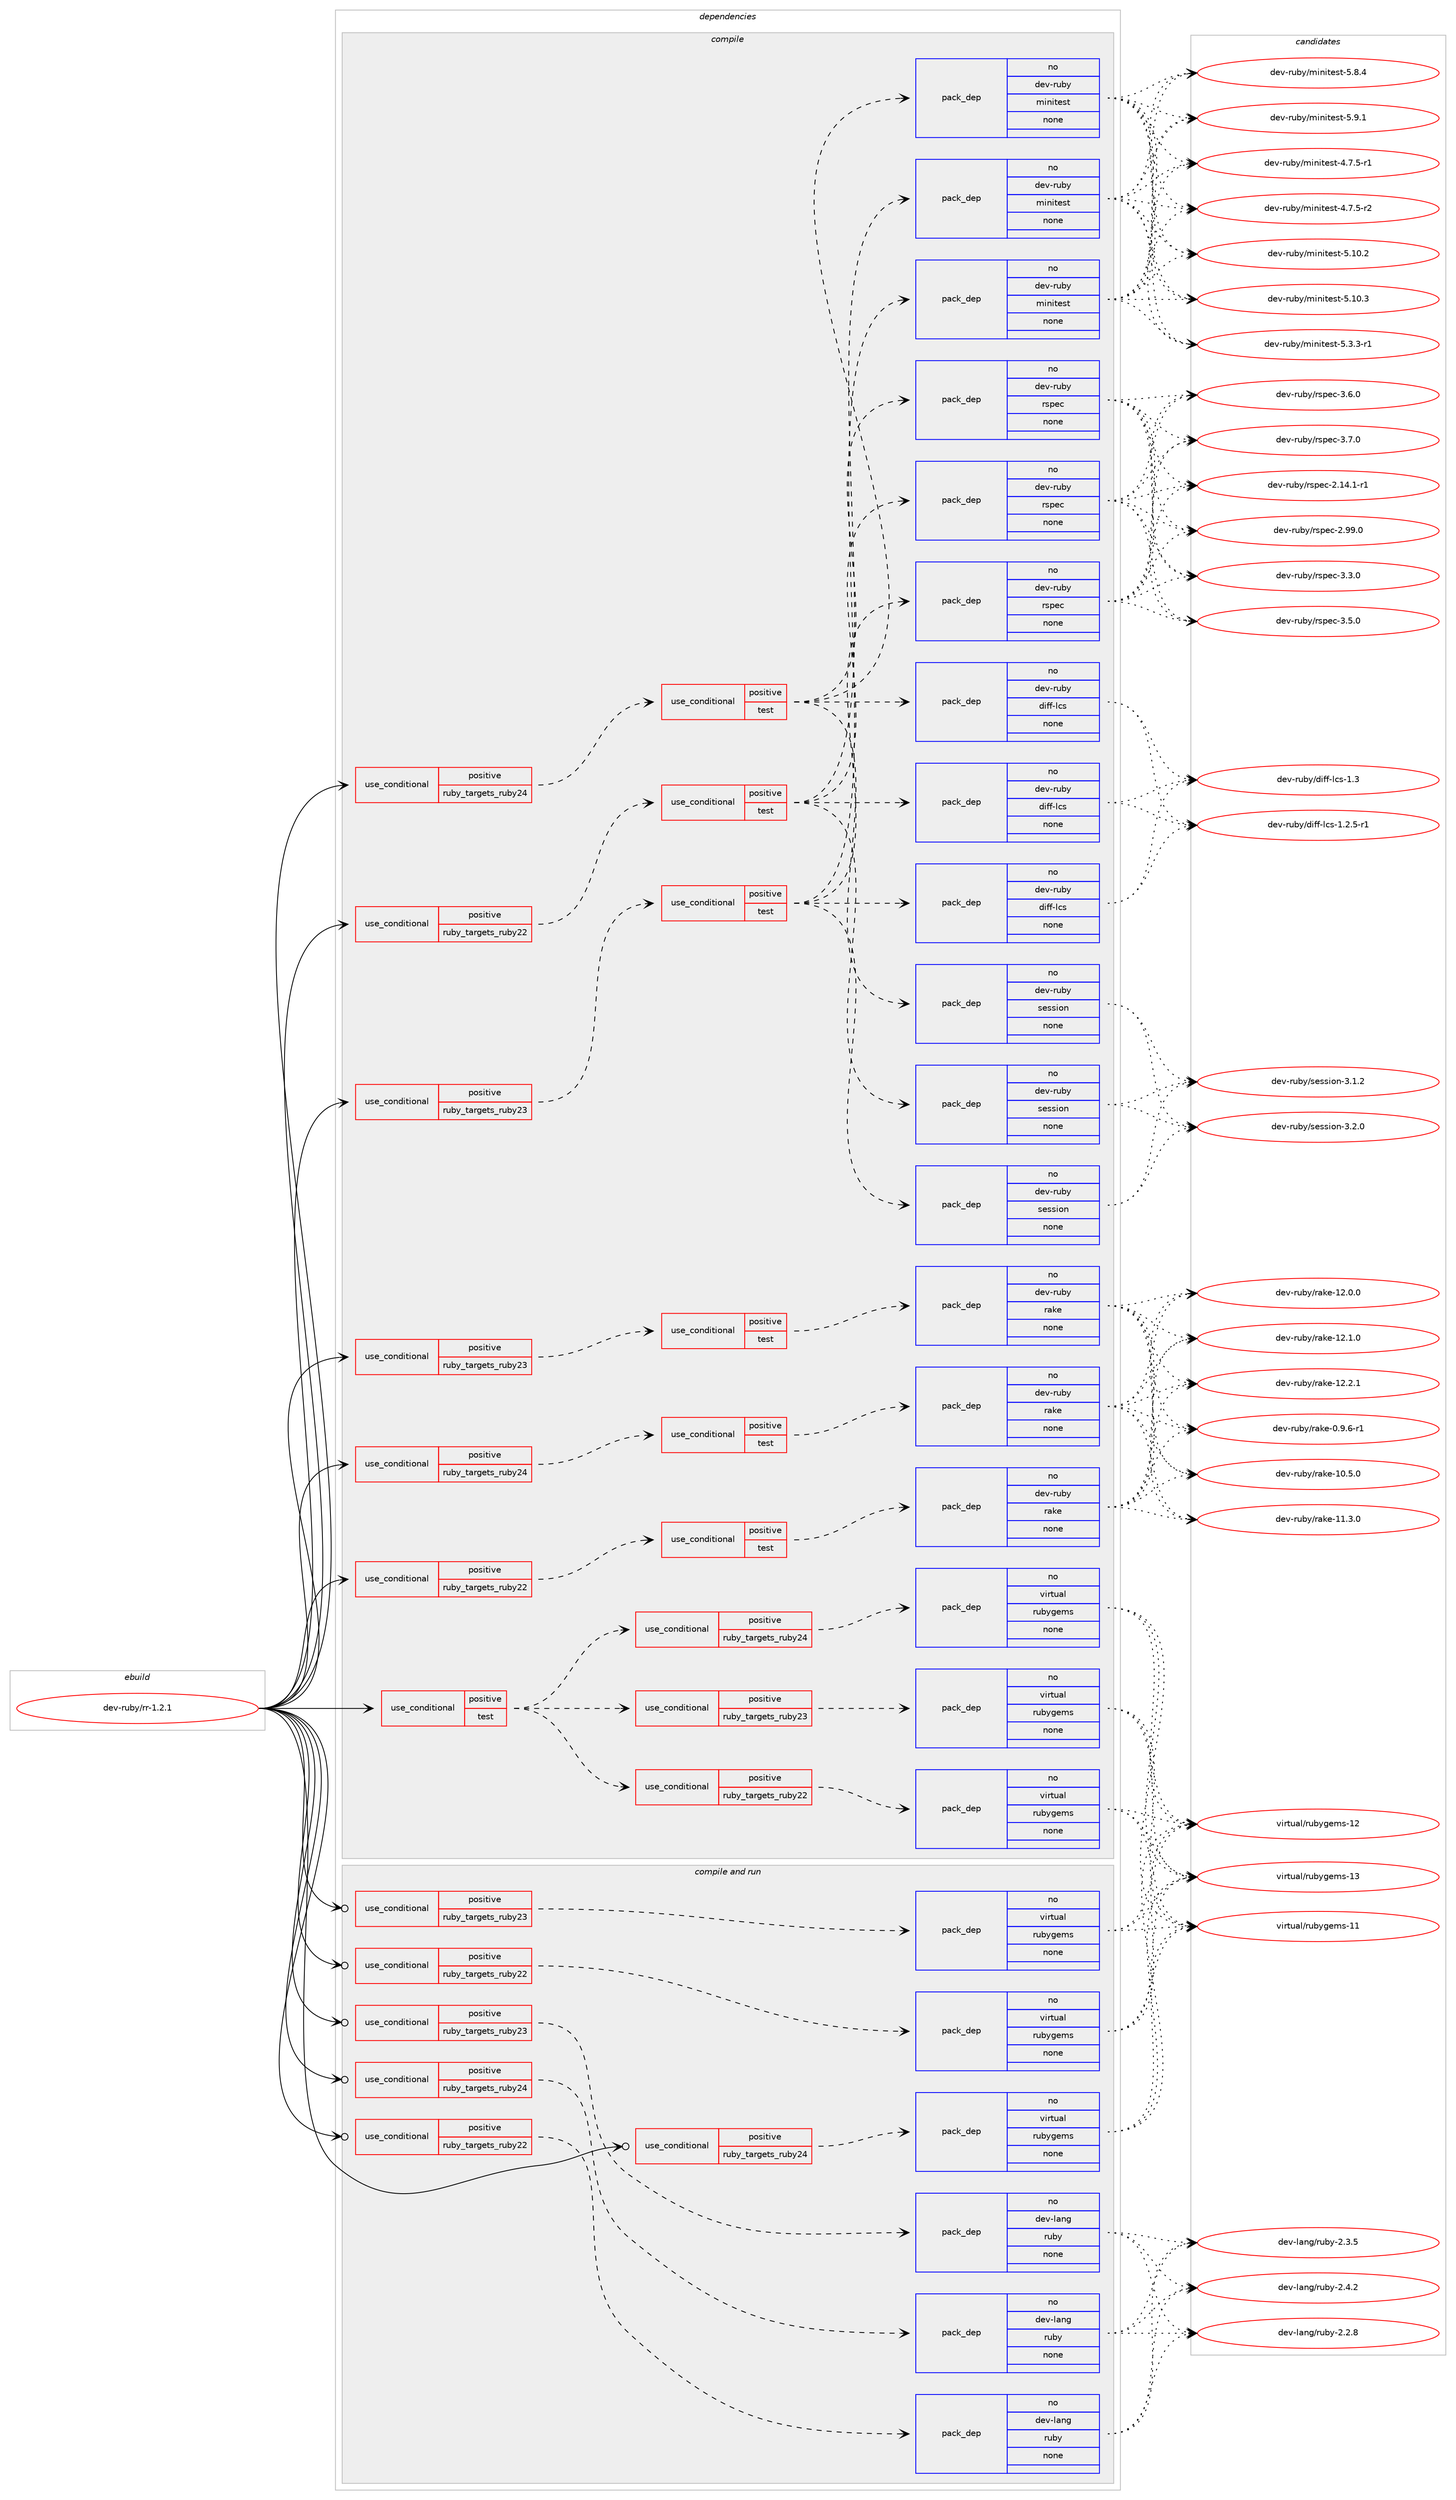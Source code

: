 digraph prolog {

# *************
# Graph options
# *************

newrank=true;
concentrate=true;
compound=true;
graph [rankdir=LR,fontname=Helvetica,fontsize=10,ranksep=1.5];#, ranksep=2.5, nodesep=0.2];
edge  [arrowhead=vee];
node  [fontname=Helvetica,fontsize=10];

# **********
# The ebuild
# **********

subgraph cluster_leftcol {
color=gray;
rank=same;
label=<<i>ebuild</i>>;
id [label="dev-ruby/rr-1.2.1", color=red, width=4, href="../dev-ruby/rr-1.2.1.svg"];
}

# ****************
# The dependencies
# ****************

subgraph cluster_midcol {
color=gray;
label=<<i>dependencies</i>>;
subgraph cluster_compile {
fillcolor="#eeeeee";
style=filled;
label=<<i>compile</i>>;
subgraph cond69415 {
dependency263160 [label=<<TABLE BORDER="0" CELLBORDER="1" CELLSPACING="0" CELLPADDING="4"><TR><TD ROWSPAN="3" CELLPADDING="10">use_conditional</TD></TR><TR><TD>positive</TD></TR><TR><TD>ruby_targets_ruby22</TD></TR></TABLE>>, shape=none, color=red];
subgraph cond69416 {
dependency263161 [label=<<TABLE BORDER="0" CELLBORDER="1" CELLSPACING="0" CELLPADDING="4"><TR><TD ROWSPAN="3" CELLPADDING="10">use_conditional</TD></TR><TR><TD>positive</TD></TR><TR><TD>test</TD></TR></TABLE>>, shape=none, color=red];
subgraph pack189631 {
dependency263162 [label=<<TABLE BORDER="0" CELLBORDER="1" CELLSPACING="0" CELLPADDING="4" WIDTH="220"><TR><TD ROWSPAN="6" CELLPADDING="30">pack_dep</TD></TR><TR><TD WIDTH="110">no</TD></TR><TR><TD>dev-ruby</TD></TR><TR><TD>rake</TD></TR><TR><TD>none</TD></TR><TR><TD></TD></TR></TABLE>>, shape=none, color=blue];
}
dependency263161:e -> dependency263162:w [weight=20,style="dashed",arrowhead="vee"];
}
dependency263160:e -> dependency263161:w [weight=20,style="dashed",arrowhead="vee"];
}
id:e -> dependency263160:w [weight=20,style="solid",arrowhead="vee"];
subgraph cond69417 {
dependency263163 [label=<<TABLE BORDER="0" CELLBORDER="1" CELLSPACING="0" CELLPADDING="4"><TR><TD ROWSPAN="3" CELLPADDING="10">use_conditional</TD></TR><TR><TD>positive</TD></TR><TR><TD>ruby_targets_ruby22</TD></TR></TABLE>>, shape=none, color=red];
subgraph cond69418 {
dependency263164 [label=<<TABLE BORDER="0" CELLBORDER="1" CELLSPACING="0" CELLPADDING="4"><TR><TD ROWSPAN="3" CELLPADDING="10">use_conditional</TD></TR><TR><TD>positive</TD></TR><TR><TD>test</TD></TR></TABLE>>, shape=none, color=red];
subgraph pack189632 {
dependency263165 [label=<<TABLE BORDER="0" CELLBORDER="1" CELLSPACING="0" CELLPADDING="4" WIDTH="220"><TR><TD ROWSPAN="6" CELLPADDING="30">pack_dep</TD></TR><TR><TD WIDTH="110">no</TD></TR><TR><TD>dev-ruby</TD></TR><TR><TD>rspec</TD></TR><TR><TD>none</TD></TR><TR><TD></TD></TR></TABLE>>, shape=none, color=blue];
}
dependency263164:e -> dependency263165:w [weight=20,style="dashed",arrowhead="vee"];
subgraph pack189633 {
dependency263166 [label=<<TABLE BORDER="0" CELLBORDER="1" CELLSPACING="0" CELLPADDING="4" WIDTH="220"><TR><TD ROWSPAN="6" CELLPADDING="30">pack_dep</TD></TR><TR><TD WIDTH="110">no</TD></TR><TR><TD>dev-ruby</TD></TR><TR><TD>minitest</TD></TR><TR><TD>none</TD></TR><TR><TD></TD></TR></TABLE>>, shape=none, color=blue];
}
dependency263164:e -> dependency263166:w [weight=20,style="dashed",arrowhead="vee"];
subgraph pack189634 {
dependency263167 [label=<<TABLE BORDER="0" CELLBORDER="1" CELLSPACING="0" CELLPADDING="4" WIDTH="220"><TR><TD ROWSPAN="6" CELLPADDING="30">pack_dep</TD></TR><TR><TD WIDTH="110">no</TD></TR><TR><TD>dev-ruby</TD></TR><TR><TD>session</TD></TR><TR><TD>none</TD></TR><TR><TD></TD></TR></TABLE>>, shape=none, color=blue];
}
dependency263164:e -> dependency263167:w [weight=20,style="dashed",arrowhead="vee"];
subgraph pack189635 {
dependency263168 [label=<<TABLE BORDER="0" CELLBORDER="1" CELLSPACING="0" CELLPADDING="4" WIDTH="220"><TR><TD ROWSPAN="6" CELLPADDING="30">pack_dep</TD></TR><TR><TD WIDTH="110">no</TD></TR><TR><TD>dev-ruby</TD></TR><TR><TD>diff-lcs</TD></TR><TR><TD>none</TD></TR><TR><TD></TD></TR></TABLE>>, shape=none, color=blue];
}
dependency263164:e -> dependency263168:w [weight=20,style="dashed",arrowhead="vee"];
}
dependency263163:e -> dependency263164:w [weight=20,style="dashed",arrowhead="vee"];
}
id:e -> dependency263163:w [weight=20,style="solid",arrowhead="vee"];
subgraph cond69419 {
dependency263169 [label=<<TABLE BORDER="0" CELLBORDER="1" CELLSPACING="0" CELLPADDING="4"><TR><TD ROWSPAN="3" CELLPADDING="10">use_conditional</TD></TR><TR><TD>positive</TD></TR><TR><TD>ruby_targets_ruby23</TD></TR></TABLE>>, shape=none, color=red];
subgraph cond69420 {
dependency263170 [label=<<TABLE BORDER="0" CELLBORDER="1" CELLSPACING="0" CELLPADDING="4"><TR><TD ROWSPAN="3" CELLPADDING="10">use_conditional</TD></TR><TR><TD>positive</TD></TR><TR><TD>test</TD></TR></TABLE>>, shape=none, color=red];
subgraph pack189636 {
dependency263171 [label=<<TABLE BORDER="0" CELLBORDER="1" CELLSPACING="0" CELLPADDING="4" WIDTH="220"><TR><TD ROWSPAN="6" CELLPADDING="30">pack_dep</TD></TR><TR><TD WIDTH="110">no</TD></TR><TR><TD>dev-ruby</TD></TR><TR><TD>rake</TD></TR><TR><TD>none</TD></TR><TR><TD></TD></TR></TABLE>>, shape=none, color=blue];
}
dependency263170:e -> dependency263171:w [weight=20,style="dashed",arrowhead="vee"];
}
dependency263169:e -> dependency263170:w [weight=20,style="dashed",arrowhead="vee"];
}
id:e -> dependency263169:w [weight=20,style="solid",arrowhead="vee"];
subgraph cond69421 {
dependency263172 [label=<<TABLE BORDER="0" CELLBORDER="1" CELLSPACING="0" CELLPADDING="4"><TR><TD ROWSPAN="3" CELLPADDING="10">use_conditional</TD></TR><TR><TD>positive</TD></TR><TR><TD>ruby_targets_ruby23</TD></TR></TABLE>>, shape=none, color=red];
subgraph cond69422 {
dependency263173 [label=<<TABLE BORDER="0" CELLBORDER="1" CELLSPACING="0" CELLPADDING="4"><TR><TD ROWSPAN="3" CELLPADDING="10">use_conditional</TD></TR><TR><TD>positive</TD></TR><TR><TD>test</TD></TR></TABLE>>, shape=none, color=red];
subgraph pack189637 {
dependency263174 [label=<<TABLE BORDER="0" CELLBORDER="1" CELLSPACING="0" CELLPADDING="4" WIDTH="220"><TR><TD ROWSPAN="6" CELLPADDING="30">pack_dep</TD></TR><TR><TD WIDTH="110">no</TD></TR><TR><TD>dev-ruby</TD></TR><TR><TD>rspec</TD></TR><TR><TD>none</TD></TR><TR><TD></TD></TR></TABLE>>, shape=none, color=blue];
}
dependency263173:e -> dependency263174:w [weight=20,style="dashed",arrowhead="vee"];
subgraph pack189638 {
dependency263175 [label=<<TABLE BORDER="0" CELLBORDER="1" CELLSPACING="0" CELLPADDING="4" WIDTH="220"><TR><TD ROWSPAN="6" CELLPADDING="30">pack_dep</TD></TR><TR><TD WIDTH="110">no</TD></TR><TR><TD>dev-ruby</TD></TR><TR><TD>minitest</TD></TR><TR><TD>none</TD></TR><TR><TD></TD></TR></TABLE>>, shape=none, color=blue];
}
dependency263173:e -> dependency263175:w [weight=20,style="dashed",arrowhead="vee"];
subgraph pack189639 {
dependency263176 [label=<<TABLE BORDER="0" CELLBORDER="1" CELLSPACING="0" CELLPADDING="4" WIDTH="220"><TR><TD ROWSPAN="6" CELLPADDING="30">pack_dep</TD></TR><TR><TD WIDTH="110">no</TD></TR><TR><TD>dev-ruby</TD></TR><TR><TD>session</TD></TR><TR><TD>none</TD></TR><TR><TD></TD></TR></TABLE>>, shape=none, color=blue];
}
dependency263173:e -> dependency263176:w [weight=20,style="dashed",arrowhead="vee"];
subgraph pack189640 {
dependency263177 [label=<<TABLE BORDER="0" CELLBORDER="1" CELLSPACING="0" CELLPADDING="4" WIDTH="220"><TR><TD ROWSPAN="6" CELLPADDING="30">pack_dep</TD></TR><TR><TD WIDTH="110">no</TD></TR><TR><TD>dev-ruby</TD></TR><TR><TD>diff-lcs</TD></TR><TR><TD>none</TD></TR><TR><TD></TD></TR></TABLE>>, shape=none, color=blue];
}
dependency263173:e -> dependency263177:w [weight=20,style="dashed",arrowhead="vee"];
}
dependency263172:e -> dependency263173:w [weight=20,style="dashed",arrowhead="vee"];
}
id:e -> dependency263172:w [weight=20,style="solid",arrowhead="vee"];
subgraph cond69423 {
dependency263178 [label=<<TABLE BORDER="0" CELLBORDER="1" CELLSPACING="0" CELLPADDING="4"><TR><TD ROWSPAN="3" CELLPADDING="10">use_conditional</TD></TR><TR><TD>positive</TD></TR><TR><TD>ruby_targets_ruby24</TD></TR></TABLE>>, shape=none, color=red];
subgraph cond69424 {
dependency263179 [label=<<TABLE BORDER="0" CELLBORDER="1" CELLSPACING="0" CELLPADDING="4"><TR><TD ROWSPAN="3" CELLPADDING="10">use_conditional</TD></TR><TR><TD>positive</TD></TR><TR><TD>test</TD></TR></TABLE>>, shape=none, color=red];
subgraph pack189641 {
dependency263180 [label=<<TABLE BORDER="0" CELLBORDER="1" CELLSPACING="0" CELLPADDING="4" WIDTH="220"><TR><TD ROWSPAN="6" CELLPADDING="30">pack_dep</TD></TR><TR><TD WIDTH="110">no</TD></TR><TR><TD>dev-ruby</TD></TR><TR><TD>rake</TD></TR><TR><TD>none</TD></TR><TR><TD></TD></TR></TABLE>>, shape=none, color=blue];
}
dependency263179:e -> dependency263180:w [weight=20,style="dashed",arrowhead="vee"];
}
dependency263178:e -> dependency263179:w [weight=20,style="dashed",arrowhead="vee"];
}
id:e -> dependency263178:w [weight=20,style="solid",arrowhead="vee"];
subgraph cond69425 {
dependency263181 [label=<<TABLE BORDER="0" CELLBORDER="1" CELLSPACING="0" CELLPADDING="4"><TR><TD ROWSPAN="3" CELLPADDING="10">use_conditional</TD></TR><TR><TD>positive</TD></TR><TR><TD>ruby_targets_ruby24</TD></TR></TABLE>>, shape=none, color=red];
subgraph cond69426 {
dependency263182 [label=<<TABLE BORDER="0" CELLBORDER="1" CELLSPACING="0" CELLPADDING="4"><TR><TD ROWSPAN="3" CELLPADDING="10">use_conditional</TD></TR><TR><TD>positive</TD></TR><TR><TD>test</TD></TR></TABLE>>, shape=none, color=red];
subgraph pack189642 {
dependency263183 [label=<<TABLE BORDER="0" CELLBORDER="1" CELLSPACING="0" CELLPADDING="4" WIDTH="220"><TR><TD ROWSPAN="6" CELLPADDING="30">pack_dep</TD></TR><TR><TD WIDTH="110">no</TD></TR><TR><TD>dev-ruby</TD></TR><TR><TD>rspec</TD></TR><TR><TD>none</TD></TR><TR><TD></TD></TR></TABLE>>, shape=none, color=blue];
}
dependency263182:e -> dependency263183:w [weight=20,style="dashed",arrowhead="vee"];
subgraph pack189643 {
dependency263184 [label=<<TABLE BORDER="0" CELLBORDER="1" CELLSPACING="0" CELLPADDING="4" WIDTH="220"><TR><TD ROWSPAN="6" CELLPADDING="30">pack_dep</TD></TR><TR><TD WIDTH="110">no</TD></TR><TR><TD>dev-ruby</TD></TR><TR><TD>minitest</TD></TR><TR><TD>none</TD></TR><TR><TD></TD></TR></TABLE>>, shape=none, color=blue];
}
dependency263182:e -> dependency263184:w [weight=20,style="dashed",arrowhead="vee"];
subgraph pack189644 {
dependency263185 [label=<<TABLE BORDER="0" CELLBORDER="1" CELLSPACING="0" CELLPADDING="4" WIDTH="220"><TR><TD ROWSPAN="6" CELLPADDING="30">pack_dep</TD></TR><TR><TD WIDTH="110">no</TD></TR><TR><TD>dev-ruby</TD></TR><TR><TD>session</TD></TR><TR><TD>none</TD></TR><TR><TD></TD></TR></TABLE>>, shape=none, color=blue];
}
dependency263182:e -> dependency263185:w [weight=20,style="dashed",arrowhead="vee"];
subgraph pack189645 {
dependency263186 [label=<<TABLE BORDER="0" CELLBORDER="1" CELLSPACING="0" CELLPADDING="4" WIDTH="220"><TR><TD ROWSPAN="6" CELLPADDING="30">pack_dep</TD></TR><TR><TD WIDTH="110">no</TD></TR><TR><TD>dev-ruby</TD></TR><TR><TD>diff-lcs</TD></TR><TR><TD>none</TD></TR><TR><TD></TD></TR></TABLE>>, shape=none, color=blue];
}
dependency263182:e -> dependency263186:w [weight=20,style="dashed",arrowhead="vee"];
}
dependency263181:e -> dependency263182:w [weight=20,style="dashed",arrowhead="vee"];
}
id:e -> dependency263181:w [weight=20,style="solid",arrowhead="vee"];
subgraph cond69427 {
dependency263187 [label=<<TABLE BORDER="0" CELLBORDER="1" CELLSPACING="0" CELLPADDING="4"><TR><TD ROWSPAN="3" CELLPADDING="10">use_conditional</TD></TR><TR><TD>positive</TD></TR><TR><TD>test</TD></TR></TABLE>>, shape=none, color=red];
subgraph cond69428 {
dependency263188 [label=<<TABLE BORDER="0" CELLBORDER="1" CELLSPACING="0" CELLPADDING="4"><TR><TD ROWSPAN="3" CELLPADDING="10">use_conditional</TD></TR><TR><TD>positive</TD></TR><TR><TD>ruby_targets_ruby22</TD></TR></TABLE>>, shape=none, color=red];
subgraph pack189646 {
dependency263189 [label=<<TABLE BORDER="0" CELLBORDER="1" CELLSPACING="0" CELLPADDING="4" WIDTH="220"><TR><TD ROWSPAN="6" CELLPADDING="30">pack_dep</TD></TR><TR><TD WIDTH="110">no</TD></TR><TR><TD>virtual</TD></TR><TR><TD>rubygems</TD></TR><TR><TD>none</TD></TR><TR><TD></TD></TR></TABLE>>, shape=none, color=blue];
}
dependency263188:e -> dependency263189:w [weight=20,style="dashed",arrowhead="vee"];
}
dependency263187:e -> dependency263188:w [weight=20,style="dashed",arrowhead="vee"];
subgraph cond69429 {
dependency263190 [label=<<TABLE BORDER="0" CELLBORDER="1" CELLSPACING="0" CELLPADDING="4"><TR><TD ROWSPAN="3" CELLPADDING="10">use_conditional</TD></TR><TR><TD>positive</TD></TR><TR><TD>ruby_targets_ruby23</TD></TR></TABLE>>, shape=none, color=red];
subgraph pack189647 {
dependency263191 [label=<<TABLE BORDER="0" CELLBORDER="1" CELLSPACING="0" CELLPADDING="4" WIDTH="220"><TR><TD ROWSPAN="6" CELLPADDING="30">pack_dep</TD></TR><TR><TD WIDTH="110">no</TD></TR><TR><TD>virtual</TD></TR><TR><TD>rubygems</TD></TR><TR><TD>none</TD></TR><TR><TD></TD></TR></TABLE>>, shape=none, color=blue];
}
dependency263190:e -> dependency263191:w [weight=20,style="dashed",arrowhead="vee"];
}
dependency263187:e -> dependency263190:w [weight=20,style="dashed",arrowhead="vee"];
subgraph cond69430 {
dependency263192 [label=<<TABLE BORDER="0" CELLBORDER="1" CELLSPACING="0" CELLPADDING="4"><TR><TD ROWSPAN="3" CELLPADDING="10">use_conditional</TD></TR><TR><TD>positive</TD></TR><TR><TD>ruby_targets_ruby24</TD></TR></TABLE>>, shape=none, color=red];
subgraph pack189648 {
dependency263193 [label=<<TABLE BORDER="0" CELLBORDER="1" CELLSPACING="0" CELLPADDING="4" WIDTH="220"><TR><TD ROWSPAN="6" CELLPADDING="30">pack_dep</TD></TR><TR><TD WIDTH="110">no</TD></TR><TR><TD>virtual</TD></TR><TR><TD>rubygems</TD></TR><TR><TD>none</TD></TR><TR><TD></TD></TR></TABLE>>, shape=none, color=blue];
}
dependency263192:e -> dependency263193:w [weight=20,style="dashed",arrowhead="vee"];
}
dependency263187:e -> dependency263192:w [weight=20,style="dashed",arrowhead="vee"];
}
id:e -> dependency263187:w [weight=20,style="solid",arrowhead="vee"];
}
subgraph cluster_compileandrun {
fillcolor="#eeeeee";
style=filled;
label=<<i>compile and run</i>>;
subgraph cond69431 {
dependency263194 [label=<<TABLE BORDER="0" CELLBORDER="1" CELLSPACING="0" CELLPADDING="4"><TR><TD ROWSPAN="3" CELLPADDING="10">use_conditional</TD></TR><TR><TD>positive</TD></TR><TR><TD>ruby_targets_ruby22</TD></TR></TABLE>>, shape=none, color=red];
subgraph pack189649 {
dependency263195 [label=<<TABLE BORDER="0" CELLBORDER="1" CELLSPACING="0" CELLPADDING="4" WIDTH="220"><TR><TD ROWSPAN="6" CELLPADDING="30">pack_dep</TD></TR><TR><TD WIDTH="110">no</TD></TR><TR><TD>dev-lang</TD></TR><TR><TD>ruby</TD></TR><TR><TD>none</TD></TR><TR><TD></TD></TR></TABLE>>, shape=none, color=blue];
}
dependency263194:e -> dependency263195:w [weight=20,style="dashed",arrowhead="vee"];
}
id:e -> dependency263194:w [weight=20,style="solid",arrowhead="odotvee"];
subgraph cond69432 {
dependency263196 [label=<<TABLE BORDER="0" CELLBORDER="1" CELLSPACING="0" CELLPADDING="4"><TR><TD ROWSPAN="3" CELLPADDING="10">use_conditional</TD></TR><TR><TD>positive</TD></TR><TR><TD>ruby_targets_ruby22</TD></TR></TABLE>>, shape=none, color=red];
subgraph pack189650 {
dependency263197 [label=<<TABLE BORDER="0" CELLBORDER="1" CELLSPACING="0" CELLPADDING="4" WIDTH="220"><TR><TD ROWSPAN="6" CELLPADDING="30">pack_dep</TD></TR><TR><TD WIDTH="110">no</TD></TR><TR><TD>virtual</TD></TR><TR><TD>rubygems</TD></TR><TR><TD>none</TD></TR><TR><TD></TD></TR></TABLE>>, shape=none, color=blue];
}
dependency263196:e -> dependency263197:w [weight=20,style="dashed",arrowhead="vee"];
}
id:e -> dependency263196:w [weight=20,style="solid",arrowhead="odotvee"];
subgraph cond69433 {
dependency263198 [label=<<TABLE BORDER="0" CELLBORDER="1" CELLSPACING="0" CELLPADDING="4"><TR><TD ROWSPAN="3" CELLPADDING="10">use_conditional</TD></TR><TR><TD>positive</TD></TR><TR><TD>ruby_targets_ruby23</TD></TR></TABLE>>, shape=none, color=red];
subgraph pack189651 {
dependency263199 [label=<<TABLE BORDER="0" CELLBORDER="1" CELLSPACING="0" CELLPADDING="4" WIDTH="220"><TR><TD ROWSPAN="6" CELLPADDING="30">pack_dep</TD></TR><TR><TD WIDTH="110">no</TD></TR><TR><TD>dev-lang</TD></TR><TR><TD>ruby</TD></TR><TR><TD>none</TD></TR><TR><TD></TD></TR></TABLE>>, shape=none, color=blue];
}
dependency263198:e -> dependency263199:w [weight=20,style="dashed",arrowhead="vee"];
}
id:e -> dependency263198:w [weight=20,style="solid",arrowhead="odotvee"];
subgraph cond69434 {
dependency263200 [label=<<TABLE BORDER="0" CELLBORDER="1" CELLSPACING="0" CELLPADDING="4"><TR><TD ROWSPAN="3" CELLPADDING="10">use_conditional</TD></TR><TR><TD>positive</TD></TR><TR><TD>ruby_targets_ruby23</TD></TR></TABLE>>, shape=none, color=red];
subgraph pack189652 {
dependency263201 [label=<<TABLE BORDER="0" CELLBORDER="1" CELLSPACING="0" CELLPADDING="4" WIDTH="220"><TR><TD ROWSPAN="6" CELLPADDING="30">pack_dep</TD></TR><TR><TD WIDTH="110">no</TD></TR><TR><TD>virtual</TD></TR><TR><TD>rubygems</TD></TR><TR><TD>none</TD></TR><TR><TD></TD></TR></TABLE>>, shape=none, color=blue];
}
dependency263200:e -> dependency263201:w [weight=20,style="dashed",arrowhead="vee"];
}
id:e -> dependency263200:w [weight=20,style="solid",arrowhead="odotvee"];
subgraph cond69435 {
dependency263202 [label=<<TABLE BORDER="0" CELLBORDER="1" CELLSPACING="0" CELLPADDING="4"><TR><TD ROWSPAN="3" CELLPADDING="10">use_conditional</TD></TR><TR><TD>positive</TD></TR><TR><TD>ruby_targets_ruby24</TD></TR></TABLE>>, shape=none, color=red];
subgraph pack189653 {
dependency263203 [label=<<TABLE BORDER="0" CELLBORDER="1" CELLSPACING="0" CELLPADDING="4" WIDTH="220"><TR><TD ROWSPAN="6" CELLPADDING="30">pack_dep</TD></TR><TR><TD WIDTH="110">no</TD></TR><TR><TD>dev-lang</TD></TR><TR><TD>ruby</TD></TR><TR><TD>none</TD></TR><TR><TD></TD></TR></TABLE>>, shape=none, color=blue];
}
dependency263202:e -> dependency263203:w [weight=20,style="dashed",arrowhead="vee"];
}
id:e -> dependency263202:w [weight=20,style="solid",arrowhead="odotvee"];
subgraph cond69436 {
dependency263204 [label=<<TABLE BORDER="0" CELLBORDER="1" CELLSPACING="0" CELLPADDING="4"><TR><TD ROWSPAN="3" CELLPADDING="10">use_conditional</TD></TR><TR><TD>positive</TD></TR><TR><TD>ruby_targets_ruby24</TD></TR></TABLE>>, shape=none, color=red];
subgraph pack189654 {
dependency263205 [label=<<TABLE BORDER="0" CELLBORDER="1" CELLSPACING="0" CELLPADDING="4" WIDTH="220"><TR><TD ROWSPAN="6" CELLPADDING="30">pack_dep</TD></TR><TR><TD WIDTH="110">no</TD></TR><TR><TD>virtual</TD></TR><TR><TD>rubygems</TD></TR><TR><TD>none</TD></TR><TR><TD></TD></TR></TABLE>>, shape=none, color=blue];
}
dependency263204:e -> dependency263205:w [weight=20,style="dashed",arrowhead="vee"];
}
id:e -> dependency263204:w [weight=20,style="solid",arrowhead="odotvee"];
}
subgraph cluster_run {
fillcolor="#eeeeee";
style=filled;
label=<<i>run</i>>;
}
}

# **************
# The candidates
# **************

subgraph cluster_choices {
rank=same;
color=gray;
label=<<i>candidates</i>>;

subgraph choice189631 {
color=black;
nodesep=1;
choice100101118451141179812147114971071014548465746544511449 [label="dev-ruby/rake-0.9.6-r1", color=red, width=4,href="../dev-ruby/rake-0.9.6-r1.svg"];
choice1001011184511411798121471149710710145494846534648 [label="dev-ruby/rake-10.5.0", color=red, width=4,href="../dev-ruby/rake-10.5.0.svg"];
choice1001011184511411798121471149710710145494946514648 [label="dev-ruby/rake-11.3.0", color=red, width=4,href="../dev-ruby/rake-11.3.0.svg"];
choice1001011184511411798121471149710710145495046484648 [label="dev-ruby/rake-12.0.0", color=red, width=4,href="../dev-ruby/rake-12.0.0.svg"];
choice1001011184511411798121471149710710145495046494648 [label="dev-ruby/rake-12.1.0", color=red, width=4,href="../dev-ruby/rake-12.1.0.svg"];
choice1001011184511411798121471149710710145495046504649 [label="dev-ruby/rake-12.2.1", color=red, width=4,href="../dev-ruby/rake-12.2.1.svg"];
dependency263162:e -> choice100101118451141179812147114971071014548465746544511449:w [style=dotted,weight="100"];
dependency263162:e -> choice1001011184511411798121471149710710145494846534648:w [style=dotted,weight="100"];
dependency263162:e -> choice1001011184511411798121471149710710145494946514648:w [style=dotted,weight="100"];
dependency263162:e -> choice1001011184511411798121471149710710145495046484648:w [style=dotted,weight="100"];
dependency263162:e -> choice1001011184511411798121471149710710145495046494648:w [style=dotted,weight="100"];
dependency263162:e -> choice1001011184511411798121471149710710145495046504649:w [style=dotted,weight="100"];
}
subgraph choice189632 {
color=black;
nodesep=1;
choice10010111845114117981214711411511210199455046495246494511449 [label="dev-ruby/rspec-2.14.1-r1", color=red, width=4,href="../dev-ruby/rspec-2.14.1-r1.svg"];
choice1001011184511411798121471141151121019945504657574648 [label="dev-ruby/rspec-2.99.0", color=red, width=4,href="../dev-ruby/rspec-2.99.0.svg"];
choice10010111845114117981214711411511210199455146514648 [label="dev-ruby/rspec-3.3.0", color=red, width=4,href="../dev-ruby/rspec-3.3.0.svg"];
choice10010111845114117981214711411511210199455146534648 [label="dev-ruby/rspec-3.5.0", color=red, width=4,href="../dev-ruby/rspec-3.5.0.svg"];
choice10010111845114117981214711411511210199455146544648 [label="dev-ruby/rspec-3.6.0", color=red, width=4,href="../dev-ruby/rspec-3.6.0.svg"];
choice10010111845114117981214711411511210199455146554648 [label="dev-ruby/rspec-3.7.0", color=red, width=4,href="../dev-ruby/rspec-3.7.0.svg"];
dependency263165:e -> choice10010111845114117981214711411511210199455046495246494511449:w [style=dotted,weight="100"];
dependency263165:e -> choice1001011184511411798121471141151121019945504657574648:w [style=dotted,weight="100"];
dependency263165:e -> choice10010111845114117981214711411511210199455146514648:w [style=dotted,weight="100"];
dependency263165:e -> choice10010111845114117981214711411511210199455146534648:w [style=dotted,weight="100"];
dependency263165:e -> choice10010111845114117981214711411511210199455146544648:w [style=dotted,weight="100"];
dependency263165:e -> choice10010111845114117981214711411511210199455146554648:w [style=dotted,weight="100"];
}
subgraph choice189633 {
color=black;
nodesep=1;
choice1001011184511411798121471091051101051161011151164552465546534511449 [label="dev-ruby/minitest-4.7.5-r1", color=red, width=4,href="../dev-ruby/minitest-4.7.5-r1.svg"];
choice1001011184511411798121471091051101051161011151164552465546534511450 [label="dev-ruby/minitest-4.7.5-r2", color=red, width=4,href="../dev-ruby/minitest-4.7.5-r2.svg"];
choice10010111845114117981214710910511010511610111511645534649484650 [label="dev-ruby/minitest-5.10.2", color=red, width=4,href="../dev-ruby/minitest-5.10.2.svg"];
choice10010111845114117981214710910511010511610111511645534649484651 [label="dev-ruby/minitest-5.10.3", color=red, width=4,href="../dev-ruby/minitest-5.10.3.svg"];
choice1001011184511411798121471091051101051161011151164553465146514511449 [label="dev-ruby/minitest-5.3.3-r1", color=red, width=4,href="../dev-ruby/minitest-5.3.3-r1.svg"];
choice100101118451141179812147109105110105116101115116455346564652 [label="dev-ruby/minitest-5.8.4", color=red, width=4,href="../dev-ruby/minitest-5.8.4.svg"];
choice100101118451141179812147109105110105116101115116455346574649 [label="dev-ruby/minitest-5.9.1", color=red, width=4,href="../dev-ruby/minitest-5.9.1.svg"];
dependency263166:e -> choice1001011184511411798121471091051101051161011151164552465546534511449:w [style=dotted,weight="100"];
dependency263166:e -> choice1001011184511411798121471091051101051161011151164552465546534511450:w [style=dotted,weight="100"];
dependency263166:e -> choice10010111845114117981214710910511010511610111511645534649484650:w [style=dotted,weight="100"];
dependency263166:e -> choice10010111845114117981214710910511010511610111511645534649484651:w [style=dotted,weight="100"];
dependency263166:e -> choice1001011184511411798121471091051101051161011151164553465146514511449:w [style=dotted,weight="100"];
dependency263166:e -> choice100101118451141179812147109105110105116101115116455346564652:w [style=dotted,weight="100"];
dependency263166:e -> choice100101118451141179812147109105110105116101115116455346574649:w [style=dotted,weight="100"];
}
subgraph choice189634 {
color=black;
nodesep=1;
choice100101118451141179812147115101115115105111110455146494650 [label="dev-ruby/session-3.1.2", color=red, width=4,href="../dev-ruby/session-3.1.2.svg"];
choice100101118451141179812147115101115115105111110455146504648 [label="dev-ruby/session-3.2.0", color=red, width=4,href="../dev-ruby/session-3.2.0.svg"];
dependency263167:e -> choice100101118451141179812147115101115115105111110455146494650:w [style=dotted,weight="100"];
dependency263167:e -> choice100101118451141179812147115101115115105111110455146504648:w [style=dotted,weight="100"];
}
subgraph choice189635 {
color=black;
nodesep=1;
choice10010111845114117981214710010510210245108991154549465046534511449 [label="dev-ruby/diff-lcs-1.2.5-r1", color=red, width=4,href="../dev-ruby/diff-lcs-1.2.5-r1.svg"];
choice100101118451141179812147100105102102451089911545494651 [label="dev-ruby/diff-lcs-1.3", color=red, width=4,href="../dev-ruby/diff-lcs-1.3.svg"];
dependency263168:e -> choice10010111845114117981214710010510210245108991154549465046534511449:w [style=dotted,weight="100"];
dependency263168:e -> choice100101118451141179812147100105102102451089911545494651:w [style=dotted,weight="100"];
}
subgraph choice189636 {
color=black;
nodesep=1;
choice100101118451141179812147114971071014548465746544511449 [label="dev-ruby/rake-0.9.6-r1", color=red, width=4,href="../dev-ruby/rake-0.9.6-r1.svg"];
choice1001011184511411798121471149710710145494846534648 [label="dev-ruby/rake-10.5.0", color=red, width=4,href="../dev-ruby/rake-10.5.0.svg"];
choice1001011184511411798121471149710710145494946514648 [label="dev-ruby/rake-11.3.0", color=red, width=4,href="../dev-ruby/rake-11.3.0.svg"];
choice1001011184511411798121471149710710145495046484648 [label="dev-ruby/rake-12.0.0", color=red, width=4,href="../dev-ruby/rake-12.0.0.svg"];
choice1001011184511411798121471149710710145495046494648 [label="dev-ruby/rake-12.1.0", color=red, width=4,href="../dev-ruby/rake-12.1.0.svg"];
choice1001011184511411798121471149710710145495046504649 [label="dev-ruby/rake-12.2.1", color=red, width=4,href="../dev-ruby/rake-12.2.1.svg"];
dependency263171:e -> choice100101118451141179812147114971071014548465746544511449:w [style=dotted,weight="100"];
dependency263171:e -> choice1001011184511411798121471149710710145494846534648:w [style=dotted,weight="100"];
dependency263171:e -> choice1001011184511411798121471149710710145494946514648:w [style=dotted,weight="100"];
dependency263171:e -> choice1001011184511411798121471149710710145495046484648:w [style=dotted,weight="100"];
dependency263171:e -> choice1001011184511411798121471149710710145495046494648:w [style=dotted,weight="100"];
dependency263171:e -> choice1001011184511411798121471149710710145495046504649:w [style=dotted,weight="100"];
}
subgraph choice189637 {
color=black;
nodesep=1;
choice10010111845114117981214711411511210199455046495246494511449 [label="dev-ruby/rspec-2.14.1-r1", color=red, width=4,href="../dev-ruby/rspec-2.14.1-r1.svg"];
choice1001011184511411798121471141151121019945504657574648 [label="dev-ruby/rspec-2.99.0", color=red, width=4,href="../dev-ruby/rspec-2.99.0.svg"];
choice10010111845114117981214711411511210199455146514648 [label="dev-ruby/rspec-3.3.0", color=red, width=4,href="../dev-ruby/rspec-3.3.0.svg"];
choice10010111845114117981214711411511210199455146534648 [label="dev-ruby/rspec-3.5.0", color=red, width=4,href="../dev-ruby/rspec-3.5.0.svg"];
choice10010111845114117981214711411511210199455146544648 [label="dev-ruby/rspec-3.6.0", color=red, width=4,href="../dev-ruby/rspec-3.6.0.svg"];
choice10010111845114117981214711411511210199455146554648 [label="dev-ruby/rspec-3.7.0", color=red, width=4,href="../dev-ruby/rspec-3.7.0.svg"];
dependency263174:e -> choice10010111845114117981214711411511210199455046495246494511449:w [style=dotted,weight="100"];
dependency263174:e -> choice1001011184511411798121471141151121019945504657574648:w [style=dotted,weight="100"];
dependency263174:e -> choice10010111845114117981214711411511210199455146514648:w [style=dotted,weight="100"];
dependency263174:e -> choice10010111845114117981214711411511210199455146534648:w [style=dotted,weight="100"];
dependency263174:e -> choice10010111845114117981214711411511210199455146544648:w [style=dotted,weight="100"];
dependency263174:e -> choice10010111845114117981214711411511210199455146554648:w [style=dotted,weight="100"];
}
subgraph choice189638 {
color=black;
nodesep=1;
choice1001011184511411798121471091051101051161011151164552465546534511449 [label="dev-ruby/minitest-4.7.5-r1", color=red, width=4,href="../dev-ruby/minitest-4.7.5-r1.svg"];
choice1001011184511411798121471091051101051161011151164552465546534511450 [label="dev-ruby/minitest-4.7.5-r2", color=red, width=4,href="../dev-ruby/minitest-4.7.5-r2.svg"];
choice10010111845114117981214710910511010511610111511645534649484650 [label="dev-ruby/minitest-5.10.2", color=red, width=4,href="../dev-ruby/minitest-5.10.2.svg"];
choice10010111845114117981214710910511010511610111511645534649484651 [label="dev-ruby/minitest-5.10.3", color=red, width=4,href="../dev-ruby/minitest-5.10.3.svg"];
choice1001011184511411798121471091051101051161011151164553465146514511449 [label="dev-ruby/minitest-5.3.3-r1", color=red, width=4,href="../dev-ruby/minitest-5.3.3-r1.svg"];
choice100101118451141179812147109105110105116101115116455346564652 [label="dev-ruby/minitest-5.8.4", color=red, width=4,href="../dev-ruby/minitest-5.8.4.svg"];
choice100101118451141179812147109105110105116101115116455346574649 [label="dev-ruby/minitest-5.9.1", color=red, width=4,href="../dev-ruby/minitest-5.9.1.svg"];
dependency263175:e -> choice1001011184511411798121471091051101051161011151164552465546534511449:w [style=dotted,weight="100"];
dependency263175:e -> choice1001011184511411798121471091051101051161011151164552465546534511450:w [style=dotted,weight="100"];
dependency263175:e -> choice10010111845114117981214710910511010511610111511645534649484650:w [style=dotted,weight="100"];
dependency263175:e -> choice10010111845114117981214710910511010511610111511645534649484651:w [style=dotted,weight="100"];
dependency263175:e -> choice1001011184511411798121471091051101051161011151164553465146514511449:w [style=dotted,weight="100"];
dependency263175:e -> choice100101118451141179812147109105110105116101115116455346564652:w [style=dotted,weight="100"];
dependency263175:e -> choice100101118451141179812147109105110105116101115116455346574649:w [style=dotted,weight="100"];
}
subgraph choice189639 {
color=black;
nodesep=1;
choice100101118451141179812147115101115115105111110455146494650 [label="dev-ruby/session-3.1.2", color=red, width=4,href="../dev-ruby/session-3.1.2.svg"];
choice100101118451141179812147115101115115105111110455146504648 [label="dev-ruby/session-3.2.0", color=red, width=4,href="../dev-ruby/session-3.2.0.svg"];
dependency263176:e -> choice100101118451141179812147115101115115105111110455146494650:w [style=dotted,weight="100"];
dependency263176:e -> choice100101118451141179812147115101115115105111110455146504648:w [style=dotted,weight="100"];
}
subgraph choice189640 {
color=black;
nodesep=1;
choice10010111845114117981214710010510210245108991154549465046534511449 [label="dev-ruby/diff-lcs-1.2.5-r1", color=red, width=4,href="../dev-ruby/diff-lcs-1.2.5-r1.svg"];
choice100101118451141179812147100105102102451089911545494651 [label="dev-ruby/diff-lcs-1.3", color=red, width=4,href="../dev-ruby/diff-lcs-1.3.svg"];
dependency263177:e -> choice10010111845114117981214710010510210245108991154549465046534511449:w [style=dotted,weight="100"];
dependency263177:e -> choice100101118451141179812147100105102102451089911545494651:w [style=dotted,weight="100"];
}
subgraph choice189641 {
color=black;
nodesep=1;
choice100101118451141179812147114971071014548465746544511449 [label="dev-ruby/rake-0.9.6-r1", color=red, width=4,href="../dev-ruby/rake-0.9.6-r1.svg"];
choice1001011184511411798121471149710710145494846534648 [label="dev-ruby/rake-10.5.0", color=red, width=4,href="../dev-ruby/rake-10.5.0.svg"];
choice1001011184511411798121471149710710145494946514648 [label="dev-ruby/rake-11.3.0", color=red, width=4,href="../dev-ruby/rake-11.3.0.svg"];
choice1001011184511411798121471149710710145495046484648 [label="dev-ruby/rake-12.0.0", color=red, width=4,href="../dev-ruby/rake-12.0.0.svg"];
choice1001011184511411798121471149710710145495046494648 [label="dev-ruby/rake-12.1.0", color=red, width=4,href="../dev-ruby/rake-12.1.0.svg"];
choice1001011184511411798121471149710710145495046504649 [label="dev-ruby/rake-12.2.1", color=red, width=4,href="../dev-ruby/rake-12.2.1.svg"];
dependency263180:e -> choice100101118451141179812147114971071014548465746544511449:w [style=dotted,weight="100"];
dependency263180:e -> choice1001011184511411798121471149710710145494846534648:w [style=dotted,weight="100"];
dependency263180:e -> choice1001011184511411798121471149710710145494946514648:w [style=dotted,weight="100"];
dependency263180:e -> choice1001011184511411798121471149710710145495046484648:w [style=dotted,weight="100"];
dependency263180:e -> choice1001011184511411798121471149710710145495046494648:w [style=dotted,weight="100"];
dependency263180:e -> choice1001011184511411798121471149710710145495046504649:w [style=dotted,weight="100"];
}
subgraph choice189642 {
color=black;
nodesep=1;
choice10010111845114117981214711411511210199455046495246494511449 [label="dev-ruby/rspec-2.14.1-r1", color=red, width=4,href="../dev-ruby/rspec-2.14.1-r1.svg"];
choice1001011184511411798121471141151121019945504657574648 [label="dev-ruby/rspec-2.99.0", color=red, width=4,href="../dev-ruby/rspec-2.99.0.svg"];
choice10010111845114117981214711411511210199455146514648 [label="dev-ruby/rspec-3.3.0", color=red, width=4,href="../dev-ruby/rspec-3.3.0.svg"];
choice10010111845114117981214711411511210199455146534648 [label="dev-ruby/rspec-3.5.0", color=red, width=4,href="../dev-ruby/rspec-3.5.0.svg"];
choice10010111845114117981214711411511210199455146544648 [label="dev-ruby/rspec-3.6.0", color=red, width=4,href="../dev-ruby/rspec-3.6.0.svg"];
choice10010111845114117981214711411511210199455146554648 [label="dev-ruby/rspec-3.7.0", color=red, width=4,href="../dev-ruby/rspec-3.7.0.svg"];
dependency263183:e -> choice10010111845114117981214711411511210199455046495246494511449:w [style=dotted,weight="100"];
dependency263183:e -> choice1001011184511411798121471141151121019945504657574648:w [style=dotted,weight="100"];
dependency263183:e -> choice10010111845114117981214711411511210199455146514648:w [style=dotted,weight="100"];
dependency263183:e -> choice10010111845114117981214711411511210199455146534648:w [style=dotted,weight="100"];
dependency263183:e -> choice10010111845114117981214711411511210199455146544648:w [style=dotted,weight="100"];
dependency263183:e -> choice10010111845114117981214711411511210199455146554648:w [style=dotted,weight="100"];
}
subgraph choice189643 {
color=black;
nodesep=1;
choice1001011184511411798121471091051101051161011151164552465546534511449 [label="dev-ruby/minitest-4.7.5-r1", color=red, width=4,href="../dev-ruby/minitest-4.7.5-r1.svg"];
choice1001011184511411798121471091051101051161011151164552465546534511450 [label="dev-ruby/minitest-4.7.5-r2", color=red, width=4,href="../dev-ruby/minitest-4.7.5-r2.svg"];
choice10010111845114117981214710910511010511610111511645534649484650 [label="dev-ruby/minitest-5.10.2", color=red, width=4,href="../dev-ruby/minitest-5.10.2.svg"];
choice10010111845114117981214710910511010511610111511645534649484651 [label="dev-ruby/minitest-5.10.3", color=red, width=4,href="../dev-ruby/minitest-5.10.3.svg"];
choice1001011184511411798121471091051101051161011151164553465146514511449 [label="dev-ruby/minitest-5.3.3-r1", color=red, width=4,href="../dev-ruby/minitest-5.3.3-r1.svg"];
choice100101118451141179812147109105110105116101115116455346564652 [label="dev-ruby/minitest-5.8.4", color=red, width=4,href="../dev-ruby/minitest-5.8.4.svg"];
choice100101118451141179812147109105110105116101115116455346574649 [label="dev-ruby/minitest-5.9.1", color=red, width=4,href="../dev-ruby/minitest-5.9.1.svg"];
dependency263184:e -> choice1001011184511411798121471091051101051161011151164552465546534511449:w [style=dotted,weight="100"];
dependency263184:e -> choice1001011184511411798121471091051101051161011151164552465546534511450:w [style=dotted,weight="100"];
dependency263184:e -> choice10010111845114117981214710910511010511610111511645534649484650:w [style=dotted,weight="100"];
dependency263184:e -> choice10010111845114117981214710910511010511610111511645534649484651:w [style=dotted,weight="100"];
dependency263184:e -> choice1001011184511411798121471091051101051161011151164553465146514511449:w [style=dotted,weight="100"];
dependency263184:e -> choice100101118451141179812147109105110105116101115116455346564652:w [style=dotted,weight="100"];
dependency263184:e -> choice100101118451141179812147109105110105116101115116455346574649:w [style=dotted,weight="100"];
}
subgraph choice189644 {
color=black;
nodesep=1;
choice100101118451141179812147115101115115105111110455146494650 [label="dev-ruby/session-3.1.2", color=red, width=4,href="../dev-ruby/session-3.1.2.svg"];
choice100101118451141179812147115101115115105111110455146504648 [label="dev-ruby/session-3.2.0", color=red, width=4,href="../dev-ruby/session-3.2.0.svg"];
dependency263185:e -> choice100101118451141179812147115101115115105111110455146494650:w [style=dotted,weight="100"];
dependency263185:e -> choice100101118451141179812147115101115115105111110455146504648:w [style=dotted,weight="100"];
}
subgraph choice189645 {
color=black;
nodesep=1;
choice10010111845114117981214710010510210245108991154549465046534511449 [label="dev-ruby/diff-lcs-1.2.5-r1", color=red, width=4,href="../dev-ruby/diff-lcs-1.2.5-r1.svg"];
choice100101118451141179812147100105102102451089911545494651 [label="dev-ruby/diff-lcs-1.3", color=red, width=4,href="../dev-ruby/diff-lcs-1.3.svg"];
dependency263186:e -> choice10010111845114117981214710010510210245108991154549465046534511449:w [style=dotted,weight="100"];
dependency263186:e -> choice100101118451141179812147100105102102451089911545494651:w [style=dotted,weight="100"];
}
subgraph choice189646 {
color=black;
nodesep=1;
choice118105114116117971084711411798121103101109115454949 [label="virtual/rubygems-11", color=red, width=4,href="../virtual/rubygems-11.svg"];
choice118105114116117971084711411798121103101109115454950 [label="virtual/rubygems-12", color=red, width=4,href="../virtual/rubygems-12.svg"];
choice118105114116117971084711411798121103101109115454951 [label="virtual/rubygems-13", color=red, width=4,href="../virtual/rubygems-13.svg"];
dependency263189:e -> choice118105114116117971084711411798121103101109115454949:w [style=dotted,weight="100"];
dependency263189:e -> choice118105114116117971084711411798121103101109115454950:w [style=dotted,weight="100"];
dependency263189:e -> choice118105114116117971084711411798121103101109115454951:w [style=dotted,weight="100"];
}
subgraph choice189647 {
color=black;
nodesep=1;
choice118105114116117971084711411798121103101109115454949 [label="virtual/rubygems-11", color=red, width=4,href="../virtual/rubygems-11.svg"];
choice118105114116117971084711411798121103101109115454950 [label="virtual/rubygems-12", color=red, width=4,href="../virtual/rubygems-12.svg"];
choice118105114116117971084711411798121103101109115454951 [label="virtual/rubygems-13", color=red, width=4,href="../virtual/rubygems-13.svg"];
dependency263191:e -> choice118105114116117971084711411798121103101109115454949:w [style=dotted,weight="100"];
dependency263191:e -> choice118105114116117971084711411798121103101109115454950:w [style=dotted,weight="100"];
dependency263191:e -> choice118105114116117971084711411798121103101109115454951:w [style=dotted,weight="100"];
}
subgraph choice189648 {
color=black;
nodesep=1;
choice118105114116117971084711411798121103101109115454949 [label="virtual/rubygems-11", color=red, width=4,href="../virtual/rubygems-11.svg"];
choice118105114116117971084711411798121103101109115454950 [label="virtual/rubygems-12", color=red, width=4,href="../virtual/rubygems-12.svg"];
choice118105114116117971084711411798121103101109115454951 [label="virtual/rubygems-13", color=red, width=4,href="../virtual/rubygems-13.svg"];
dependency263193:e -> choice118105114116117971084711411798121103101109115454949:w [style=dotted,weight="100"];
dependency263193:e -> choice118105114116117971084711411798121103101109115454950:w [style=dotted,weight="100"];
dependency263193:e -> choice118105114116117971084711411798121103101109115454951:w [style=dotted,weight="100"];
}
subgraph choice189649 {
color=black;
nodesep=1;
choice10010111845108971101034711411798121455046504656 [label="dev-lang/ruby-2.2.8", color=red, width=4,href="../dev-lang/ruby-2.2.8.svg"];
choice10010111845108971101034711411798121455046514653 [label="dev-lang/ruby-2.3.5", color=red, width=4,href="../dev-lang/ruby-2.3.5.svg"];
choice10010111845108971101034711411798121455046524650 [label="dev-lang/ruby-2.4.2", color=red, width=4,href="../dev-lang/ruby-2.4.2.svg"];
dependency263195:e -> choice10010111845108971101034711411798121455046504656:w [style=dotted,weight="100"];
dependency263195:e -> choice10010111845108971101034711411798121455046514653:w [style=dotted,weight="100"];
dependency263195:e -> choice10010111845108971101034711411798121455046524650:w [style=dotted,weight="100"];
}
subgraph choice189650 {
color=black;
nodesep=1;
choice118105114116117971084711411798121103101109115454949 [label="virtual/rubygems-11", color=red, width=4,href="../virtual/rubygems-11.svg"];
choice118105114116117971084711411798121103101109115454950 [label="virtual/rubygems-12", color=red, width=4,href="../virtual/rubygems-12.svg"];
choice118105114116117971084711411798121103101109115454951 [label="virtual/rubygems-13", color=red, width=4,href="../virtual/rubygems-13.svg"];
dependency263197:e -> choice118105114116117971084711411798121103101109115454949:w [style=dotted,weight="100"];
dependency263197:e -> choice118105114116117971084711411798121103101109115454950:w [style=dotted,weight="100"];
dependency263197:e -> choice118105114116117971084711411798121103101109115454951:w [style=dotted,weight="100"];
}
subgraph choice189651 {
color=black;
nodesep=1;
choice10010111845108971101034711411798121455046504656 [label="dev-lang/ruby-2.2.8", color=red, width=4,href="../dev-lang/ruby-2.2.8.svg"];
choice10010111845108971101034711411798121455046514653 [label="dev-lang/ruby-2.3.5", color=red, width=4,href="../dev-lang/ruby-2.3.5.svg"];
choice10010111845108971101034711411798121455046524650 [label="dev-lang/ruby-2.4.2", color=red, width=4,href="../dev-lang/ruby-2.4.2.svg"];
dependency263199:e -> choice10010111845108971101034711411798121455046504656:w [style=dotted,weight="100"];
dependency263199:e -> choice10010111845108971101034711411798121455046514653:w [style=dotted,weight="100"];
dependency263199:e -> choice10010111845108971101034711411798121455046524650:w [style=dotted,weight="100"];
}
subgraph choice189652 {
color=black;
nodesep=1;
choice118105114116117971084711411798121103101109115454949 [label="virtual/rubygems-11", color=red, width=4,href="../virtual/rubygems-11.svg"];
choice118105114116117971084711411798121103101109115454950 [label="virtual/rubygems-12", color=red, width=4,href="../virtual/rubygems-12.svg"];
choice118105114116117971084711411798121103101109115454951 [label="virtual/rubygems-13", color=red, width=4,href="../virtual/rubygems-13.svg"];
dependency263201:e -> choice118105114116117971084711411798121103101109115454949:w [style=dotted,weight="100"];
dependency263201:e -> choice118105114116117971084711411798121103101109115454950:w [style=dotted,weight="100"];
dependency263201:e -> choice118105114116117971084711411798121103101109115454951:w [style=dotted,weight="100"];
}
subgraph choice189653 {
color=black;
nodesep=1;
choice10010111845108971101034711411798121455046504656 [label="dev-lang/ruby-2.2.8", color=red, width=4,href="../dev-lang/ruby-2.2.8.svg"];
choice10010111845108971101034711411798121455046514653 [label="dev-lang/ruby-2.3.5", color=red, width=4,href="../dev-lang/ruby-2.3.5.svg"];
choice10010111845108971101034711411798121455046524650 [label="dev-lang/ruby-2.4.2", color=red, width=4,href="../dev-lang/ruby-2.4.2.svg"];
dependency263203:e -> choice10010111845108971101034711411798121455046504656:w [style=dotted,weight="100"];
dependency263203:e -> choice10010111845108971101034711411798121455046514653:w [style=dotted,weight="100"];
dependency263203:e -> choice10010111845108971101034711411798121455046524650:w [style=dotted,weight="100"];
}
subgraph choice189654 {
color=black;
nodesep=1;
choice118105114116117971084711411798121103101109115454949 [label="virtual/rubygems-11", color=red, width=4,href="../virtual/rubygems-11.svg"];
choice118105114116117971084711411798121103101109115454950 [label="virtual/rubygems-12", color=red, width=4,href="../virtual/rubygems-12.svg"];
choice118105114116117971084711411798121103101109115454951 [label="virtual/rubygems-13", color=red, width=4,href="../virtual/rubygems-13.svg"];
dependency263205:e -> choice118105114116117971084711411798121103101109115454949:w [style=dotted,weight="100"];
dependency263205:e -> choice118105114116117971084711411798121103101109115454950:w [style=dotted,weight="100"];
dependency263205:e -> choice118105114116117971084711411798121103101109115454951:w [style=dotted,weight="100"];
}
}

}
